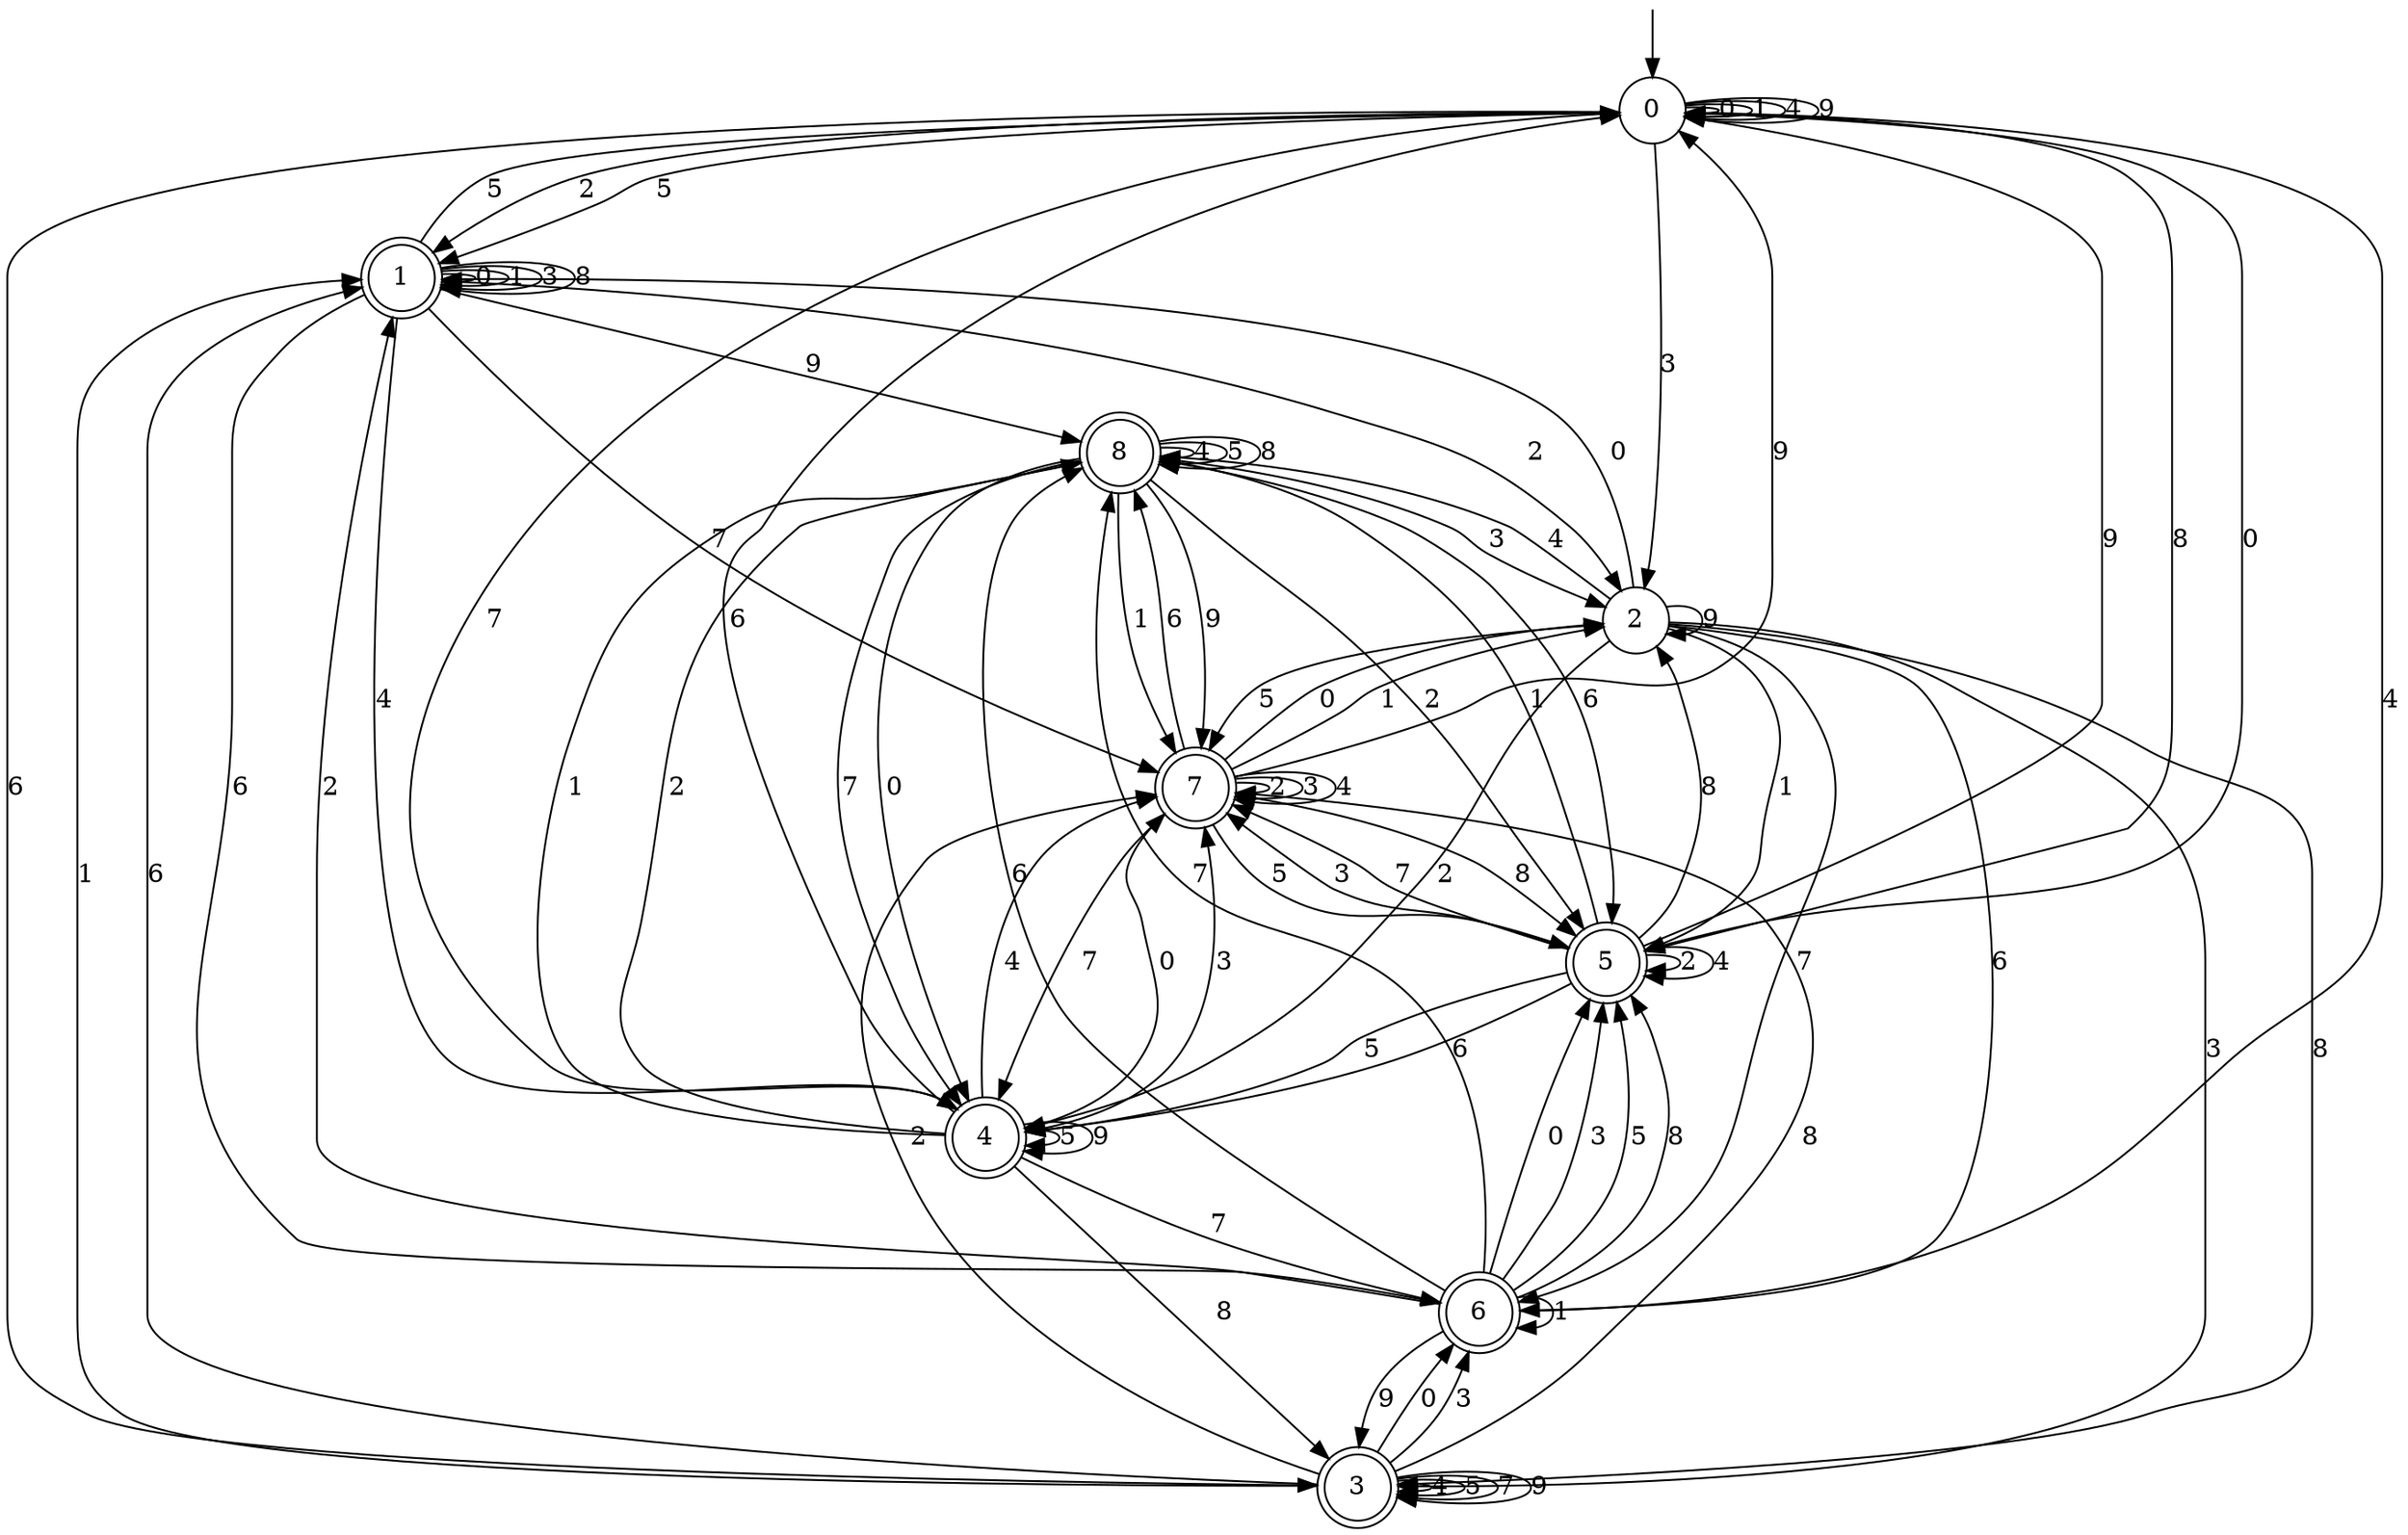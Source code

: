 digraph g {

	s0 [shape="circle" label="0"];
	s1 [shape="doublecircle" label="1"];
	s2 [shape="circle" label="2"];
	s3 [shape="doublecircle" label="3"];
	s4 [shape="doublecircle" label="4"];
	s5 [shape="doublecircle" label="5"];
	s6 [shape="doublecircle" label="6"];
	s7 [shape="doublecircle" label="7"];
	s8 [shape="doublecircle" label="8"];
	s0 -> s0 [label="0"];
	s0 -> s0 [label="1"];
	s0 -> s1 [label="2"];
	s0 -> s2 [label="3"];
	s0 -> s0 [label="4"];
	s0 -> s1 [label="5"];
	s0 -> s3 [label="6"];
	s0 -> s4 [label="7"];
	s0 -> s5 [label="8"];
	s0 -> s0 [label="9"];
	s1 -> s1 [label="0"];
	s1 -> s1 [label="1"];
	s1 -> s2 [label="2"];
	s1 -> s1 [label="3"];
	s1 -> s4 [label="4"];
	s1 -> s0 [label="5"];
	s1 -> s6 [label="6"];
	s1 -> s7 [label="7"];
	s1 -> s1 [label="8"];
	s1 -> s8 [label="9"];
	s2 -> s1 [label="0"];
	s2 -> s5 [label="1"];
	s2 -> s4 [label="2"];
	s2 -> s3 [label="3"];
	s2 -> s8 [label="4"];
	s2 -> s7 [label="5"];
	s2 -> s6 [label="6"];
	s2 -> s6 [label="7"];
	s2 -> s3 [label="8"];
	s2 -> s2 [label="9"];
	s3 -> s6 [label="0"];
	s3 -> s1 [label="1"];
	s3 -> s7 [label="2"];
	s3 -> s6 [label="3"];
	s3 -> s3 [label="4"];
	s3 -> s3 [label="5"];
	s3 -> s1 [label="6"];
	s3 -> s3 [label="7"];
	s3 -> s7 [label="8"];
	s3 -> s3 [label="9"];
	s4 -> s7 [label="0"];
	s4 -> s8 [label="1"];
	s4 -> s8 [label="2"];
	s4 -> s7 [label="3"];
	s4 -> s7 [label="4"];
	s4 -> s4 [label="5"];
	s4 -> s0 [label="6"];
	s4 -> s6 [label="7"];
	s4 -> s3 [label="8"];
	s4 -> s4 [label="9"];
	s5 -> s0 [label="0"];
	s5 -> s8 [label="1"];
	s5 -> s5 [label="2"];
	s5 -> s7 [label="3"];
	s5 -> s5 [label="4"];
	s5 -> s4 [label="5"];
	s5 -> s4 [label="6"];
	s5 -> s7 [label="7"];
	s5 -> s2 [label="8"];
	s5 -> s0 [label="9"];
	s6 -> s5 [label="0"];
	s6 -> s6 [label="1"];
	s6 -> s1 [label="2"];
	s6 -> s5 [label="3"];
	s6 -> s0 [label="4"];
	s6 -> s5 [label="5"];
	s6 -> s8 [label="6"];
	s6 -> s8 [label="7"];
	s6 -> s5 [label="8"];
	s6 -> s3 [label="9"];
	s7 -> s2 [label="0"];
	s7 -> s2 [label="1"];
	s7 -> s7 [label="2"];
	s7 -> s7 [label="3"];
	s7 -> s7 [label="4"];
	s7 -> s5 [label="5"];
	s7 -> s8 [label="6"];
	s7 -> s4 [label="7"];
	s7 -> s5 [label="8"];
	s7 -> s0 [label="9"];
	s8 -> s4 [label="0"];
	s8 -> s7 [label="1"];
	s8 -> s5 [label="2"];
	s8 -> s2 [label="3"];
	s8 -> s8 [label="4"];
	s8 -> s8 [label="5"];
	s8 -> s5 [label="6"];
	s8 -> s4 [label="7"];
	s8 -> s8 [label="8"];
	s8 -> s7 [label="9"];

__start0 [label="" shape="none" width="0" height="0"];
__start0 -> s0;

}
